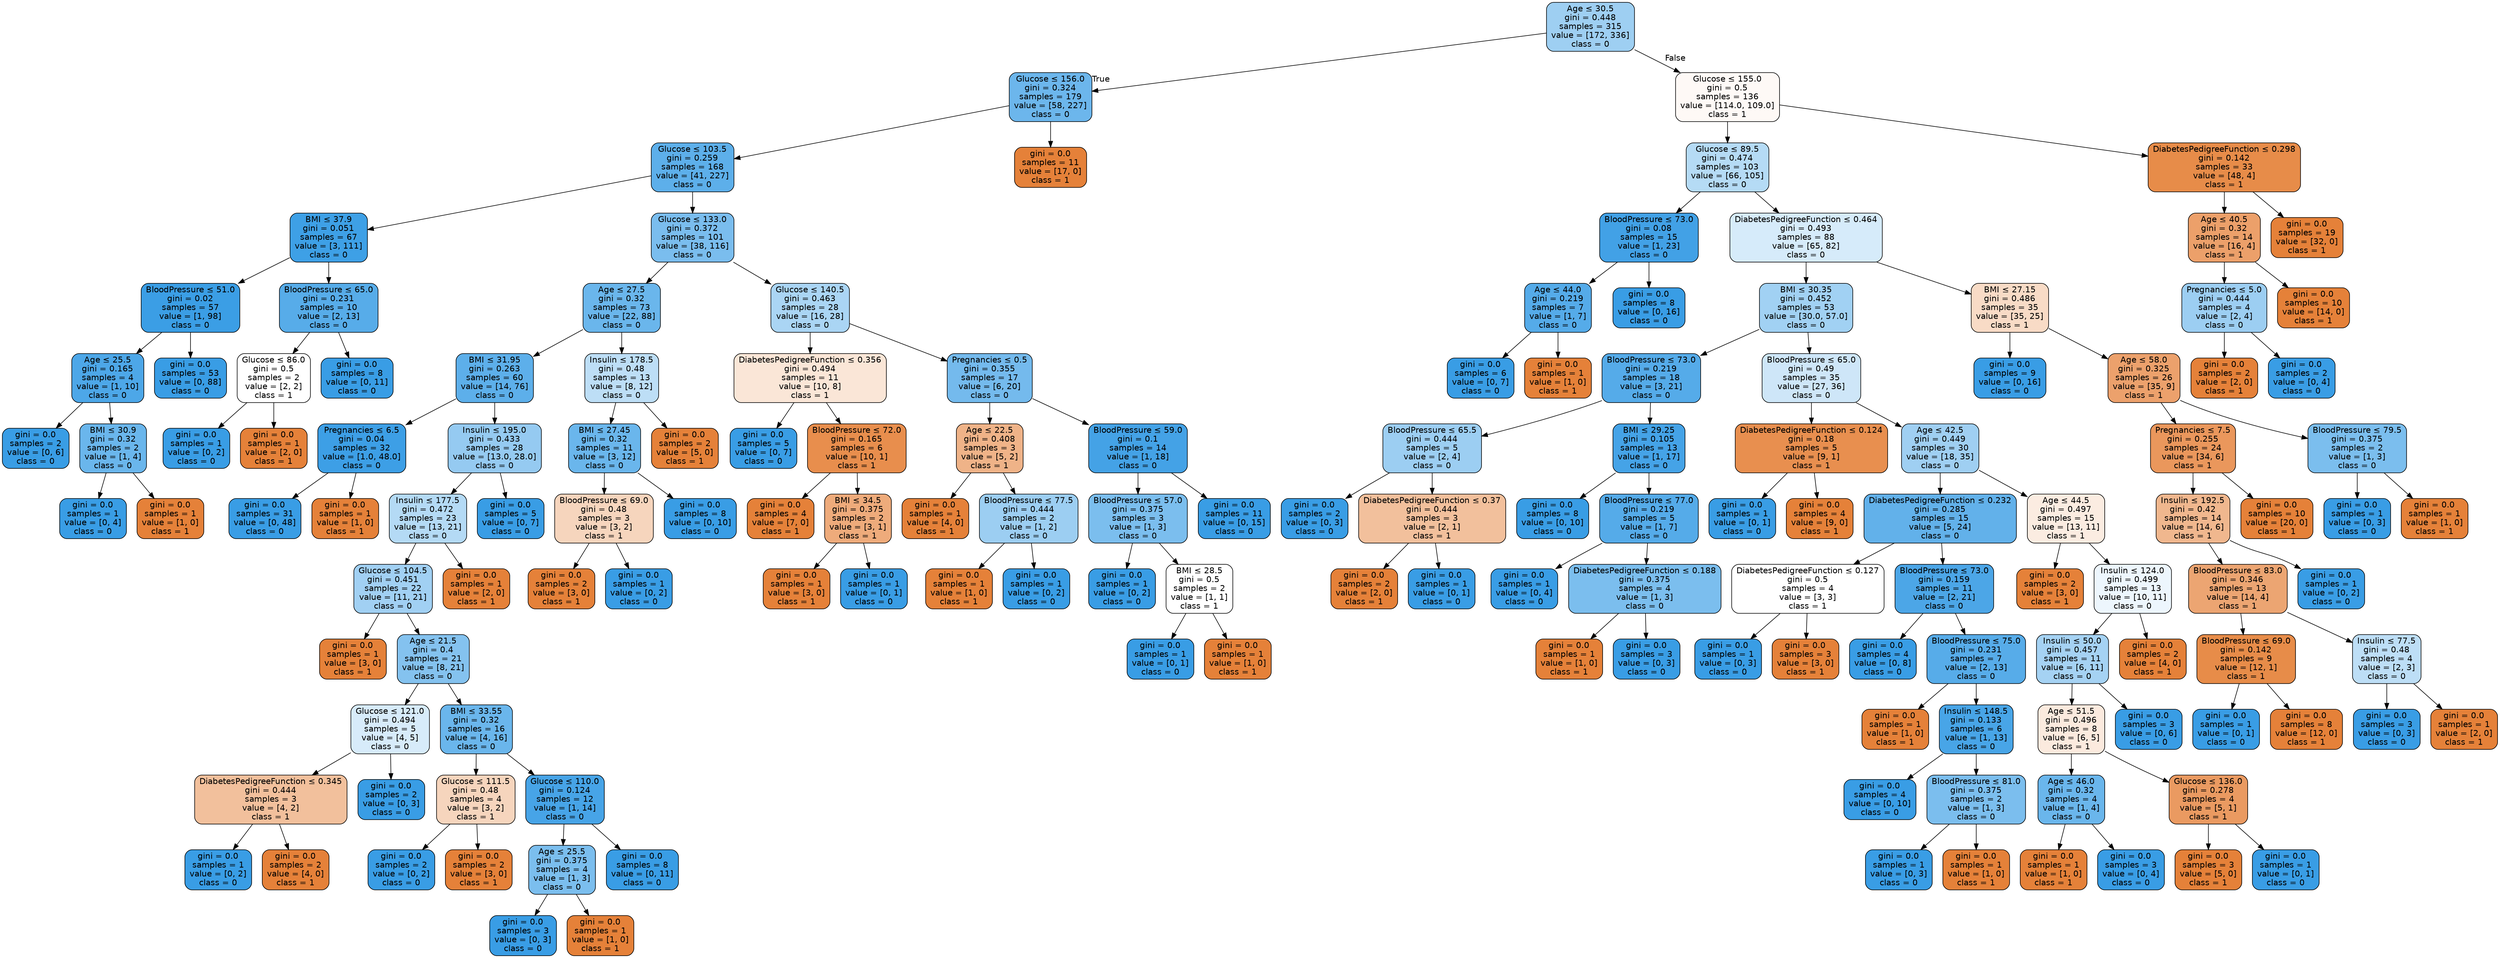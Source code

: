 digraph Tree {
node [shape=box, style="filled, rounded", color="black", fontname="helvetica"] ;
edge [fontname="helvetica"] ;
0 [label=<Age &le; 30.5<br/>gini = 0.448<br/>samples = 315<br/>value = [172, 336]<br/>class = 0>, fillcolor="#9ecff2"] ;
1 [label=<Glucose &le; 156.0<br/>gini = 0.324<br/>samples = 179<br/>value = [58, 227]<br/>class = 0>, fillcolor="#6cb6ec"] ;
0 -> 1 [labeldistance=2.5, labelangle=45, headlabel="True"] ;
2 [label=<Glucose &le; 103.5<br/>gini = 0.259<br/>samples = 168<br/>value = [41, 227]<br/>class = 0>, fillcolor="#5dafea"] ;
1 -> 2 ;
3 [label=<BMI &le; 37.9<br/>gini = 0.051<br/>samples = 67<br/>value = [3, 111]<br/>class = 0>, fillcolor="#3ea0e6"] ;
2 -> 3 ;
4 [label=<BloodPressure &le; 51.0<br/>gini = 0.02<br/>samples = 57<br/>value = [1, 98]<br/>class = 0>, fillcolor="#3b9ee5"] ;
3 -> 4 ;
5 [label=<Age &le; 25.5<br/>gini = 0.165<br/>samples = 4<br/>value = [1, 10]<br/>class = 0>, fillcolor="#4da7e8"] ;
4 -> 5 ;
6 [label=<gini = 0.0<br/>samples = 2<br/>value = [0, 6]<br/>class = 0>, fillcolor="#399de5"] ;
5 -> 6 ;
7 [label=<BMI &le; 30.9<br/>gini = 0.32<br/>samples = 2<br/>value = [1, 4]<br/>class = 0>, fillcolor="#6ab6ec"] ;
5 -> 7 ;
8 [label=<gini = 0.0<br/>samples = 1<br/>value = [0, 4]<br/>class = 0>, fillcolor="#399de5"] ;
7 -> 8 ;
9 [label=<gini = 0.0<br/>samples = 1<br/>value = [1, 0]<br/>class = 1>, fillcolor="#e58139"] ;
7 -> 9 ;
10 [label=<gini = 0.0<br/>samples = 53<br/>value = [0, 88]<br/>class = 0>, fillcolor="#399de5"] ;
4 -> 10 ;
11 [label=<BloodPressure &le; 65.0<br/>gini = 0.231<br/>samples = 10<br/>value = [2, 13]<br/>class = 0>, fillcolor="#57ace9"] ;
3 -> 11 ;
12 [label=<Glucose &le; 86.0<br/>gini = 0.5<br/>samples = 2<br/>value = [2, 2]<br/>class = 1>, fillcolor="#ffffff"] ;
11 -> 12 ;
13 [label=<gini = 0.0<br/>samples = 1<br/>value = [0, 2]<br/>class = 0>, fillcolor="#399de5"] ;
12 -> 13 ;
14 [label=<gini = 0.0<br/>samples = 1<br/>value = [2, 0]<br/>class = 1>, fillcolor="#e58139"] ;
12 -> 14 ;
15 [label=<gini = 0.0<br/>samples = 8<br/>value = [0, 11]<br/>class = 0>, fillcolor="#399de5"] ;
11 -> 15 ;
16 [label=<Glucose &le; 133.0<br/>gini = 0.372<br/>samples = 101<br/>value = [38, 116]<br/>class = 0>, fillcolor="#7abdee"] ;
2 -> 16 ;
17 [label=<Age &le; 27.5<br/>gini = 0.32<br/>samples = 73<br/>value = [22, 88]<br/>class = 0>, fillcolor="#6ab6ec"] ;
16 -> 17 ;
18 [label=<BMI &le; 31.95<br/>gini = 0.263<br/>samples = 60<br/>value = [14, 76]<br/>class = 0>, fillcolor="#5dafea"] ;
17 -> 18 ;
19 [label=<Pregnancies &le; 6.5<br/>gini = 0.04<br/>samples = 32<br/>value = [1.0, 48.0]<br/>class = 0>, fillcolor="#3d9fe6"] ;
18 -> 19 ;
20 [label=<gini = 0.0<br/>samples = 31<br/>value = [0, 48]<br/>class = 0>, fillcolor="#399de5"] ;
19 -> 20 ;
21 [label=<gini = 0.0<br/>samples = 1<br/>value = [1, 0]<br/>class = 1>, fillcolor="#e58139"] ;
19 -> 21 ;
22 [label=<Insulin &le; 195.0<br/>gini = 0.433<br/>samples = 28<br/>value = [13.0, 28.0]<br/>class = 0>, fillcolor="#95caf1"] ;
18 -> 22 ;
23 [label=<Insulin &le; 177.5<br/>gini = 0.472<br/>samples = 23<br/>value = [13, 21]<br/>class = 0>, fillcolor="#b4daf5"] ;
22 -> 23 ;
24 [label=<Glucose &le; 104.5<br/>gini = 0.451<br/>samples = 22<br/>value = [11, 21]<br/>class = 0>, fillcolor="#a1d0f3"] ;
23 -> 24 ;
25 [label=<gini = 0.0<br/>samples = 1<br/>value = [3, 0]<br/>class = 1>, fillcolor="#e58139"] ;
24 -> 25 ;
26 [label=<Age &le; 21.5<br/>gini = 0.4<br/>samples = 21<br/>value = [8, 21]<br/>class = 0>, fillcolor="#84c2ef"] ;
24 -> 26 ;
27 [label=<Glucose &le; 121.0<br/>gini = 0.494<br/>samples = 5<br/>value = [4, 5]<br/>class = 0>, fillcolor="#d7ebfa"] ;
26 -> 27 ;
28 [label=<DiabetesPedigreeFunction &le; 0.345<br/>gini = 0.444<br/>samples = 3<br/>value = [4, 2]<br/>class = 1>, fillcolor="#f2c09c"] ;
27 -> 28 ;
29 [label=<gini = 0.0<br/>samples = 1<br/>value = [0, 2]<br/>class = 0>, fillcolor="#399de5"] ;
28 -> 29 ;
30 [label=<gini = 0.0<br/>samples = 2<br/>value = [4, 0]<br/>class = 1>, fillcolor="#e58139"] ;
28 -> 30 ;
31 [label=<gini = 0.0<br/>samples = 2<br/>value = [0, 3]<br/>class = 0>, fillcolor="#399de5"] ;
27 -> 31 ;
32 [label=<BMI &le; 33.55<br/>gini = 0.32<br/>samples = 16<br/>value = [4, 16]<br/>class = 0>, fillcolor="#6ab6ec"] ;
26 -> 32 ;
33 [label=<Glucose &le; 111.5<br/>gini = 0.48<br/>samples = 4<br/>value = [3, 2]<br/>class = 1>, fillcolor="#f6d5bd"] ;
32 -> 33 ;
34 [label=<gini = 0.0<br/>samples = 2<br/>value = [0, 2]<br/>class = 0>, fillcolor="#399de5"] ;
33 -> 34 ;
35 [label=<gini = 0.0<br/>samples = 2<br/>value = [3, 0]<br/>class = 1>, fillcolor="#e58139"] ;
33 -> 35 ;
36 [label=<Glucose &le; 110.0<br/>gini = 0.124<br/>samples = 12<br/>value = [1, 14]<br/>class = 0>, fillcolor="#47a4e7"] ;
32 -> 36 ;
37 [label=<Age &le; 25.5<br/>gini = 0.375<br/>samples = 4<br/>value = [1, 3]<br/>class = 0>, fillcolor="#7bbeee"] ;
36 -> 37 ;
38 [label=<gini = 0.0<br/>samples = 3<br/>value = [0, 3]<br/>class = 0>, fillcolor="#399de5"] ;
37 -> 38 ;
39 [label=<gini = 0.0<br/>samples = 1<br/>value = [1, 0]<br/>class = 1>, fillcolor="#e58139"] ;
37 -> 39 ;
40 [label=<gini = 0.0<br/>samples = 8<br/>value = [0, 11]<br/>class = 0>, fillcolor="#399de5"] ;
36 -> 40 ;
41 [label=<gini = 0.0<br/>samples = 1<br/>value = [2, 0]<br/>class = 1>, fillcolor="#e58139"] ;
23 -> 41 ;
42 [label=<gini = 0.0<br/>samples = 5<br/>value = [0, 7]<br/>class = 0>, fillcolor="#399de5"] ;
22 -> 42 ;
43 [label=<Insulin &le; 178.5<br/>gini = 0.48<br/>samples = 13<br/>value = [8, 12]<br/>class = 0>, fillcolor="#bddef6"] ;
17 -> 43 ;
44 [label=<BMI &le; 27.45<br/>gini = 0.32<br/>samples = 11<br/>value = [3, 12]<br/>class = 0>, fillcolor="#6ab6ec"] ;
43 -> 44 ;
45 [label=<BloodPressure &le; 69.0<br/>gini = 0.48<br/>samples = 3<br/>value = [3, 2]<br/>class = 1>, fillcolor="#f6d5bd"] ;
44 -> 45 ;
46 [label=<gini = 0.0<br/>samples = 2<br/>value = [3, 0]<br/>class = 1>, fillcolor="#e58139"] ;
45 -> 46 ;
47 [label=<gini = 0.0<br/>samples = 1<br/>value = [0, 2]<br/>class = 0>, fillcolor="#399de5"] ;
45 -> 47 ;
48 [label=<gini = 0.0<br/>samples = 8<br/>value = [0, 10]<br/>class = 0>, fillcolor="#399de5"] ;
44 -> 48 ;
49 [label=<gini = 0.0<br/>samples = 2<br/>value = [5, 0]<br/>class = 1>, fillcolor="#e58139"] ;
43 -> 49 ;
50 [label=<Glucose &le; 140.5<br/>gini = 0.463<br/>samples = 28<br/>value = [16, 28]<br/>class = 0>, fillcolor="#aad5f4"] ;
16 -> 50 ;
51 [label=<DiabetesPedigreeFunction &le; 0.356<br/>gini = 0.494<br/>samples = 11<br/>value = [10, 8]<br/>class = 1>, fillcolor="#fae6d7"] ;
50 -> 51 ;
52 [label=<gini = 0.0<br/>samples = 5<br/>value = [0, 7]<br/>class = 0>, fillcolor="#399de5"] ;
51 -> 52 ;
53 [label=<BloodPressure &le; 72.0<br/>gini = 0.165<br/>samples = 6<br/>value = [10, 1]<br/>class = 1>, fillcolor="#e88e4d"] ;
51 -> 53 ;
54 [label=<gini = 0.0<br/>samples = 4<br/>value = [7, 0]<br/>class = 1>, fillcolor="#e58139"] ;
53 -> 54 ;
55 [label=<BMI &le; 34.5<br/>gini = 0.375<br/>samples = 2<br/>value = [3, 1]<br/>class = 1>, fillcolor="#eeab7b"] ;
53 -> 55 ;
56 [label=<gini = 0.0<br/>samples = 1<br/>value = [3, 0]<br/>class = 1>, fillcolor="#e58139"] ;
55 -> 56 ;
57 [label=<gini = 0.0<br/>samples = 1<br/>value = [0, 1]<br/>class = 0>, fillcolor="#399de5"] ;
55 -> 57 ;
58 [label=<Pregnancies &le; 0.5<br/>gini = 0.355<br/>samples = 17<br/>value = [6, 20]<br/>class = 0>, fillcolor="#74baed"] ;
50 -> 58 ;
59 [label=<Age &le; 22.5<br/>gini = 0.408<br/>samples = 3<br/>value = [5, 2]<br/>class = 1>, fillcolor="#efb388"] ;
58 -> 59 ;
60 [label=<gini = 0.0<br/>samples = 1<br/>value = [4, 0]<br/>class = 1>, fillcolor="#e58139"] ;
59 -> 60 ;
61 [label=<BloodPressure &le; 77.5<br/>gini = 0.444<br/>samples = 2<br/>value = [1, 2]<br/>class = 0>, fillcolor="#9ccef2"] ;
59 -> 61 ;
62 [label=<gini = 0.0<br/>samples = 1<br/>value = [1, 0]<br/>class = 1>, fillcolor="#e58139"] ;
61 -> 62 ;
63 [label=<gini = 0.0<br/>samples = 1<br/>value = [0, 2]<br/>class = 0>, fillcolor="#399de5"] ;
61 -> 63 ;
64 [label=<BloodPressure &le; 59.0<br/>gini = 0.1<br/>samples = 14<br/>value = [1, 18]<br/>class = 0>, fillcolor="#44a2e6"] ;
58 -> 64 ;
65 [label=<BloodPressure &le; 57.0<br/>gini = 0.375<br/>samples = 3<br/>value = [1, 3]<br/>class = 0>, fillcolor="#7bbeee"] ;
64 -> 65 ;
66 [label=<gini = 0.0<br/>samples = 1<br/>value = [0, 2]<br/>class = 0>, fillcolor="#399de5"] ;
65 -> 66 ;
67 [label=<BMI &le; 28.5<br/>gini = 0.5<br/>samples = 2<br/>value = [1, 1]<br/>class = 1>, fillcolor="#ffffff"] ;
65 -> 67 ;
68 [label=<gini = 0.0<br/>samples = 1<br/>value = [0, 1]<br/>class = 0>, fillcolor="#399de5"] ;
67 -> 68 ;
69 [label=<gini = 0.0<br/>samples = 1<br/>value = [1, 0]<br/>class = 1>, fillcolor="#e58139"] ;
67 -> 69 ;
70 [label=<gini = 0.0<br/>samples = 11<br/>value = [0, 15]<br/>class = 0>, fillcolor="#399de5"] ;
64 -> 70 ;
71 [label=<gini = 0.0<br/>samples = 11<br/>value = [17, 0]<br/>class = 1>, fillcolor="#e58139"] ;
1 -> 71 ;
72 [label=<Glucose &le; 155.0<br/>gini = 0.5<br/>samples = 136<br/>value = [114.0, 109.0]<br/>class = 1>, fillcolor="#fef9f6"] ;
0 -> 72 [labeldistance=2.5, labelangle=-45, headlabel="False"] ;
73 [label=<Glucose &le; 89.5<br/>gini = 0.474<br/>samples = 103<br/>value = [66, 105]<br/>class = 0>, fillcolor="#b5dbf5"] ;
72 -> 73 ;
74 [label=<BloodPressure &le; 73.0<br/>gini = 0.08<br/>samples = 15<br/>value = [1, 23]<br/>class = 0>, fillcolor="#42a1e6"] ;
73 -> 74 ;
75 [label=<Age &le; 44.0<br/>gini = 0.219<br/>samples = 7<br/>value = [1, 7]<br/>class = 0>, fillcolor="#55abe9"] ;
74 -> 75 ;
76 [label=<gini = 0.0<br/>samples = 6<br/>value = [0, 7]<br/>class = 0>, fillcolor="#399de5"] ;
75 -> 76 ;
77 [label=<gini = 0.0<br/>samples = 1<br/>value = [1, 0]<br/>class = 1>, fillcolor="#e58139"] ;
75 -> 77 ;
78 [label=<gini = 0.0<br/>samples = 8<br/>value = [0, 16]<br/>class = 0>, fillcolor="#399de5"] ;
74 -> 78 ;
79 [label=<DiabetesPedigreeFunction &le; 0.464<br/>gini = 0.493<br/>samples = 88<br/>value = [65, 82]<br/>class = 0>, fillcolor="#d6ebfa"] ;
73 -> 79 ;
80 [label=<BMI &le; 30.35<br/>gini = 0.452<br/>samples = 53<br/>value = [30.0, 57.0]<br/>class = 0>, fillcolor="#a1d1f3"] ;
79 -> 80 ;
81 [label=<BloodPressure &le; 73.0<br/>gini = 0.219<br/>samples = 18<br/>value = [3, 21]<br/>class = 0>, fillcolor="#55abe9"] ;
80 -> 81 ;
82 [label=<BloodPressure &le; 65.5<br/>gini = 0.444<br/>samples = 5<br/>value = [2, 4]<br/>class = 0>, fillcolor="#9ccef2"] ;
81 -> 82 ;
83 [label=<gini = 0.0<br/>samples = 2<br/>value = [0, 3]<br/>class = 0>, fillcolor="#399de5"] ;
82 -> 83 ;
84 [label=<DiabetesPedigreeFunction &le; 0.37<br/>gini = 0.444<br/>samples = 3<br/>value = [2, 1]<br/>class = 1>, fillcolor="#f2c09c"] ;
82 -> 84 ;
85 [label=<gini = 0.0<br/>samples = 2<br/>value = [2, 0]<br/>class = 1>, fillcolor="#e58139"] ;
84 -> 85 ;
86 [label=<gini = 0.0<br/>samples = 1<br/>value = [0, 1]<br/>class = 0>, fillcolor="#399de5"] ;
84 -> 86 ;
87 [label=<BMI &le; 29.25<br/>gini = 0.105<br/>samples = 13<br/>value = [1, 17]<br/>class = 0>, fillcolor="#45a3e7"] ;
81 -> 87 ;
88 [label=<gini = 0.0<br/>samples = 8<br/>value = [0, 10]<br/>class = 0>, fillcolor="#399de5"] ;
87 -> 88 ;
89 [label=<BloodPressure &le; 77.0<br/>gini = 0.219<br/>samples = 5<br/>value = [1, 7]<br/>class = 0>, fillcolor="#55abe9"] ;
87 -> 89 ;
90 [label=<gini = 0.0<br/>samples = 1<br/>value = [0, 4]<br/>class = 0>, fillcolor="#399de5"] ;
89 -> 90 ;
91 [label=<DiabetesPedigreeFunction &le; 0.188<br/>gini = 0.375<br/>samples = 4<br/>value = [1, 3]<br/>class = 0>, fillcolor="#7bbeee"] ;
89 -> 91 ;
92 [label=<gini = 0.0<br/>samples = 1<br/>value = [1, 0]<br/>class = 1>, fillcolor="#e58139"] ;
91 -> 92 ;
93 [label=<gini = 0.0<br/>samples = 3<br/>value = [0, 3]<br/>class = 0>, fillcolor="#399de5"] ;
91 -> 93 ;
94 [label=<BloodPressure &le; 65.0<br/>gini = 0.49<br/>samples = 35<br/>value = [27, 36]<br/>class = 0>, fillcolor="#cee6f8"] ;
80 -> 94 ;
95 [label=<DiabetesPedigreeFunction &le; 0.124<br/>gini = 0.18<br/>samples = 5<br/>value = [9, 1]<br/>class = 1>, fillcolor="#e88f4f"] ;
94 -> 95 ;
96 [label=<gini = 0.0<br/>samples = 1<br/>value = [0, 1]<br/>class = 0>, fillcolor="#399de5"] ;
95 -> 96 ;
97 [label=<gini = 0.0<br/>samples = 4<br/>value = [9, 0]<br/>class = 1>, fillcolor="#e58139"] ;
95 -> 97 ;
98 [label=<Age &le; 42.5<br/>gini = 0.449<br/>samples = 30<br/>value = [18, 35]<br/>class = 0>, fillcolor="#9fcff2"] ;
94 -> 98 ;
99 [label=<DiabetesPedigreeFunction &le; 0.232<br/>gini = 0.285<br/>samples = 15<br/>value = [5, 24]<br/>class = 0>, fillcolor="#62b1ea"] ;
98 -> 99 ;
100 [label=<DiabetesPedigreeFunction &le; 0.127<br/>gini = 0.5<br/>samples = 4<br/>value = [3, 3]<br/>class = 1>, fillcolor="#ffffff"] ;
99 -> 100 ;
101 [label=<gini = 0.0<br/>samples = 1<br/>value = [0, 3]<br/>class = 0>, fillcolor="#399de5"] ;
100 -> 101 ;
102 [label=<gini = 0.0<br/>samples = 3<br/>value = [3, 0]<br/>class = 1>, fillcolor="#e58139"] ;
100 -> 102 ;
103 [label=<BloodPressure &le; 73.0<br/>gini = 0.159<br/>samples = 11<br/>value = [2, 21]<br/>class = 0>, fillcolor="#4ca6e7"] ;
99 -> 103 ;
104 [label=<gini = 0.0<br/>samples = 4<br/>value = [0, 8]<br/>class = 0>, fillcolor="#399de5"] ;
103 -> 104 ;
105 [label=<BloodPressure &le; 75.0<br/>gini = 0.231<br/>samples = 7<br/>value = [2, 13]<br/>class = 0>, fillcolor="#57ace9"] ;
103 -> 105 ;
106 [label=<gini = 0.0<br/>samples = 1<br/>value = [1, 0]<br/>class = 1>, fillcolor="#e58139"] ;
105 -> 106 ;
107 [label=<Insulin &le; 148.5<br/>gini = 0.133<br/>samples = 6<br/>value = [1, 13]<br/>class = 0>, fillcolor="#48a5e7"] ;
105 -> 107 ;
108 [label=<gini = 0.0<br/>samples = 4<br/>value = [0, 10]<br/>class = 0>, fillcolor="#399de5"] ;
107 -> 108 ;
109 [label=<BloodPressure &le; 81.0<br/>gini = 0.375<br/>samples = 2<br/>value = [1, 3]<br/>class = 0>, fillcolor="#7bbeee"] ;
107 -> 109 ;
110 [label=<gini = 0.0<br/>samples = 1<br/>value = [0, 3]<br/>class = 0>, fillcolor="#399de5"] ;
109 -> 110 ;
111 [label=<gini = 0.0<br/>samples = 1<br/>value = [1, 0]<br/>class = 1>, fillcolor="#e58139"] ;
109 -> 111 ;
112 [label=<Age &le; 44.5<br/>gini = 0.497<br/>samples = 15<br/>value = [13, 11]<br/>class = 1>, fillcolor="#fbece1"] ;
98 -> 112 ;
113 [label=<gini = 0.0<br/>samples = 2<br/>value = [3, 0]<br/>class = 1>, fillcolor="#e58139"] ;
112 -> 113 ;
114 [label=<Insulin &le; 124.0<br/>gini = 0.499<br/>samples = 13<br/>value = [10, 11]<br/>class = 0>, fillcolor="#edf6fd"] ;
112 -> 114 ;
115 [label=<Insulin &le; 50.0<br/>gini = 0.457<br/>samples = 11<br/>value = [6, 11]<br/>class = 0>, fillcolor="#a5d2f3"] ;
114 -> 115 ;
116 [label=<Age &le; 51.5<br/>gini = 0.496<br/>samples = 8<br/>value = [6, 5]<br/>class = 1>, fillcolor="#fbeade"] ;
115 -> 116 ;
117 [label=<Age &le; 46.0<br/>gini = 0.32<br/>samples = 4<br/>value = [1, 4]<br/>class = 0>, fillcolor="#6ab6ec"] ;
116 -> 117 ;
118 [label=<gini = 0.0<br/>samples = 1<br/>value = [1, 0]<br/>class = 1>, fillcolor="#e58139"] ;
117 -> 118 ;
119 [label=<gini = 0.0<br/>samples = 3<br/>value = [0, 4]<br/>class = 0>, fillcolor="#399de5"] ;
117 -> 119 ;
120 [label=<Glucose &le; 136.0<br/>gini = 0.278<br/>samples = 4<br/>value = [5, 1]<br/>class = 1>, fillcolor="#ea9a61"] ;
116 -> 120 ;
121 [label=<gini = 0.0<br/>samples = 3<br/>value = [5, 0]<br/>class = 1>, fillcolor="#e58139"] ;
120 -> 121 ;
122 [label=<gini = 0.0<br/>samples = 1<br/>value = [0, 1]<br/>class = 0>, fillcolor="#399de5"] ;
120 -> 122 ;
123 [label=<gini = 0.0<br/>samples = 3<br/>value = [0, 6]<br/>class = 0>, fillcolor="#399de5"] ;
115 -> 123 ;
124 [label=<gini = 0.0<br/>samples = 2<br/>value = [4, 0]<br/>class = 1>, fillcolor="#e58139"] ;
114 -> 124 ;
125 [label=<BMI &le; 27.15<br/>gini = 0.486<br/>samples = 35<br/>value = [35, 25]<br/>class = 1>, fillcolor="#f8dbc6"] ;
79 -> 125 ;
126 [label=<gini = 0.0<br/>samples = 9<br/>value = [0, 16]<br/>class = 0>, fillcolor="#399de5"] ;
125 -> 126 ;
127 [label=<Age &le; 58.0<br/>gini = 0.325<br/>samples = 26<br/>value = [35, 9]<br/>class = 1>, fillcolor="#eca16c"] ;
125 -> 127 ;
128 [label=<Pregnancies &le; 7.5<br/>gini = 0.255<br/>samples = 24<br/>value = [34, 6]<br/>class = 1>, fillcolor="#ea975c"] ;
127 -> 128 ;
129 [label=<Insulin &le; 192.5<br/>gini = 0.42<br/>samples = 14<br/>value = [14, 6]<br/>class = 1>, fillcolor="#f0b78e"] ;
128 -> 129 ;
130 [label=<BloodPressure &le; 83.0<br/>gini = 0.346<br/>samples = 13<br/>value = [14, 4]<br/>class = 1>, fillcolor="#eca572"] ;
129 -> 130 ;
131 [label=<BloodPressure &le; 69.0<br/>gini = 0.142<br/>samples = 9<br/>value = [12, 1]<br/>class = 1>, fillcolor="#e78c49"] ;
130 -> 131 ;
132 [label=<gini = 0.0<br/>samples = 1<br/>value = [0, 1]<br/>class = 0>, fillcolor="#399de5"] ;
131 -> 132 ;
133 [label=<gini = 0.0<br/>samples = 8<br/>value = [12, 0]<br/>class = 1>, fillcolor="#e58139"] ;
131 -> 133 ;
134 [label=<Insulin &le; 77.5<br/>gini = 0.48<br/>samples = 4<br/>value = [2, 3]<br/>class = 0>, fillcolor="#bddef6"] ;
130 -> 134 ;
135 [label=<gini = 0.0<br/>samples = 3<br/>value = [0, 3]<br/>class = 0>, fillcolor="#399de5"] ;
134 -> 135 ;
136 [label=<gini = 0.0<br/>samples = 1<br/>value = [2, 0]<br/>class = 1>, fillcolor="#e58139"] ;
134 -> 136 ;
137 [label=<gini = 0.0<br/>samples = 1<br/>value = [0, 2]<br/>class = 0>, fillcolor="#399de5"] ;
129 -> 137 ;
138 [label=<gini = 0.0<br/>samples = 10<br/>value = [20, 0]<br/>class = 1>, fillcolor="#e58139"] ;
128 -> 138 ;
139 [label=<BloodPressure &le; 79.5<br/>gini = 0.375<br/>samples = 2<br/>value = [1, 3]<br/>class = 0>, fillcolor="#7bbeee"] ;
127 -> 139 ;
140 [label=<gini = 0.0<br/>samples = 1<br/>value = [0, 3]<br/>class = 0>, fillcolor="#399de5"] ;
139 -> 140 ;
141 [label=<gini = 0.0<br/>samples = 1<br/>value = [1, 0]<br/>class = 1>, fillcolor="#e58139"] ;
139 -> 141 ;
142 [label=<DiabetesPedigreeFunction &le; 0.298<br/>gini = 0.142<br/>samples = 33<br/>value = [48, 4]<br/>class = 1>, fillcolor="#e78c49"] ;
72 -> 142 ;
143 [label=<Age &le; 40.5<br/>gini = 0.32<br/>samples = 14<br/>value = [16, 4]<br/>class = 1>, fillcolor="#eca06a"] ;
142 -> 143 ;
144 [label=<Pregnancies &le; 5.0<br/>gini = 0.444<br/>samples = 4<br/>value = [2, 4]<br/>class = 0>, fillcolor="#9ccef2"] ;
143 -> 144 ;
145 [label=<gini = 0.0<br/>samples = 2<br/>value = [2, 0]<br/>class = 1>, fillcolor="#e58139"] ;
144 -> 145 ;
146 [label=<gini = 0.0<br/>samples = 2<br/>value = [0, 4]<br/>class = 0>, fillcolor="#399de5"] ;
144 -> 146 ;
147 [label=<gini = 0.0<br/>samples = 10<br/>value = [14, 0]<br/>class = 1>, fillcolor="#e58139"] ;
143 -> 147 ;
148 [label=<gini = 0.0<br/>samples = 19<br/>value = [32, 0]<br/>class = 1>, fillcolor="#e58139"] ;
142 -> 148 ;
}
